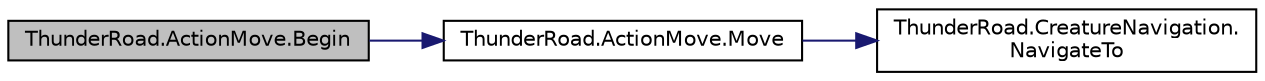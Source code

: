 digraph "ThunderRoad.ActionMove.Begin"
{
 // LATEX_PDF_SIZE
  edge [fontname="Helvetica",fontsize="10",labelfontname="Helvetica",labelfontsize="10"];
  node [fontname="Helvetica",fontsize="10",shape=record];
  rankdir="LR";
  Node1 [label="ThunderRoad.ActionMove.Begin",height=0.2,width=0.4,color="black", fillcolor="grey75", style="filled", fontcolor="black",tooltip="Begins this instance."];
  Node1 -> Node2 [color="midnightblue",fontsize="10",style="solid",fontname="Helvetica"];
  Node2 [label="ThunderRoad.ActionMove.Move",height=0.2,width=0.4,color="black", fillcolor="white", style="filled",URL="$class_thunder_road_1_1_action_move.html#ad010d413e53e414bddb0619eca778efe",tooltip="Moves this instance."];
  Node2 -> Node3 [color="midnightblue",fontsize="10",style="solid",fontname="Helvetica"];
  Node3 [label="ThunderRoad.CreatureNavigation.\lNavigateTo",height=0.2,width=0.4,color="black", fillcolor="white", style="filled",URL="$class_thunder_road_1_1_creature_navigation.html#a0ca1088004b85d57317fe8e5e8dfca5d",tooltip="Navigates to."];
}
